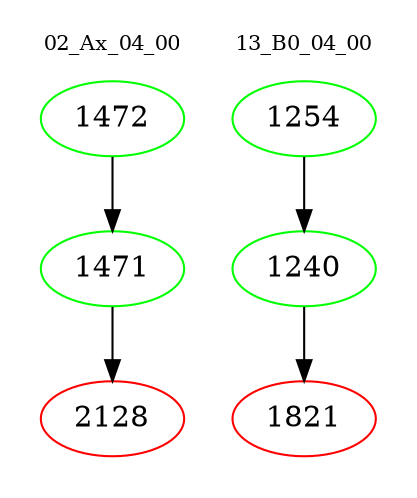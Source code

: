 digraph{
subgraph cluster_0 {
color = white
label = "02_Ax_04_00";
fontsize=10;
T0_1472 [label="1472", color="green"]
T0_1472 -> T0_1471 [color="black"]
T0_1471 [label="1471", color="green"]
T0_1471 -> T0_2128 [color="black"]
T0_2128 [label="2128", color="red"]
}
subgraph cluster_1 {
color = white
label = "13_B0_04_00";
fontsize=10;
T1_1254 [label="1254", color="green"]
T1_1254 -> T1_1240 [color="black"]
T1_1240 [label="1240", color="green"]
T1_1240 -> T1_1821 [color="black"]
T1_1821 [label="1821", color="red"]
}
}
